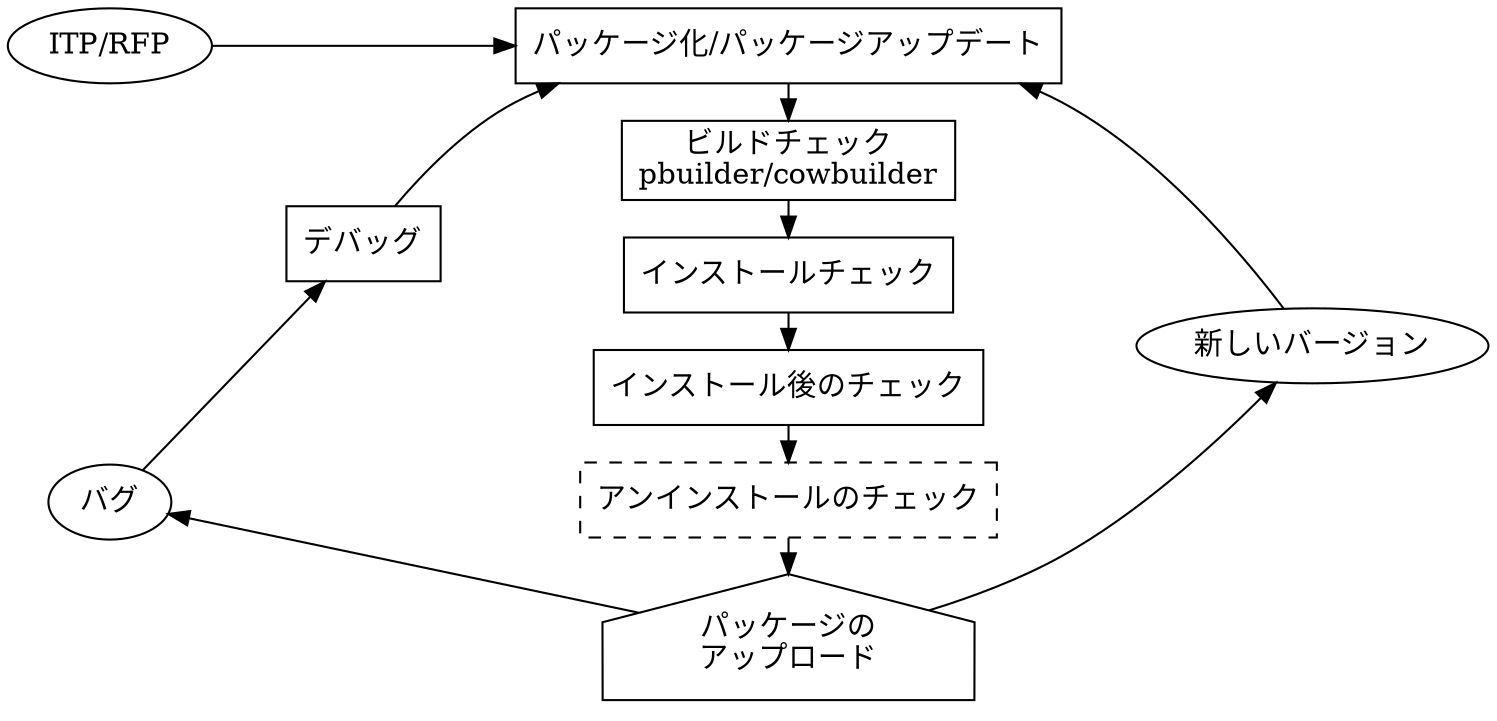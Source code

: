 # dot -Tps:cairo -o devwork.eps devwork.dot

digraph {
	graph [rankdir = LR];
	s0 [label="バグ"];
	s1 [label="新しいバージョン"];
	s2 [label="ITP/RFP"];

	p0 [label="パッケージ化/パッケージアップデート", shape = box];
	p1 [label="デバッグ", shape = box];
	
	t0 [label="ビルドチェック\npbuilder/cowbuilder", shape = box];
	t1 [label="インストールチェック" , shape = box];
	t2 [label="インストール後のチェック", shape = box];
	t3 [label="アンインストールのチェック", shape = box, style = dashed];

	r0 [label="パッケージの\nアップロード", shape = house];

	s0 -> p1 -> p0;
	s1 -> p0;
	s2 -> p0;

	p0 -> t0 -> t1 -> t2 -> t3 -> r0 -> s0;
	r0 -> s1;
	
	{ rank = same ; s0; s2 }
	{ rank = same ; p0 ;  t0 ; t1 ; t2 ; t3 ; r0 }
}

